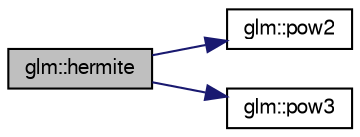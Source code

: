 digraph G
{
  bgcolor="transparent";
  edge [fontname="FreeSans",fontsize=10,labelfontname="FreeSans",labelfontsize=10];
  node [fontname="FreeSans",fontsize=10,shape=record];
  rankdir=LR;
  Node1 [label="glm::hermite",height=0.2,width=0.4,color="black", fillcolor="grey75", style="filled" fontcolor="black"];
  Node1 -> Node2 [color="midnightblue",fontsize=10,style="solid"];
  Node2 [label="glm::pow2",height=0.2,width=0.4,color="black",URL="$group__gtx__optimum__pow.html#g8c44a36cd695f8abc2444152606f6067"];
  Node1 -> Node3 [color="midnightblue",fontsize=10,style="solid"];
  Node3 [label="glm::pow3",height=0.2,width=0.4,color="black",URL="$group__gtx__optimum__pow.html#gc304ffcd456eeb248c1a3820cd9d7784"];
}
